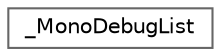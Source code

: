 digraph "Graphical Class Hierarchy"
{
 // LATEX_PDF_SIZE
  bgcolor="transparent";
  edge [fontname=Helvetica,fontsize=10,labelfontname=Helvetica,labelfontsize=10];
  node [fontname=Helvetica,fontsize=10,shape=box,height=0.2,width=0.4];
  rankdir="LR";
  Node0 [label="_MonoDebugList",height=0.2,width=0.4,color="grey40", fillcolor="white", style="filled",URL="$struct___mono_debug_list.html",tooltip=" "];
}
